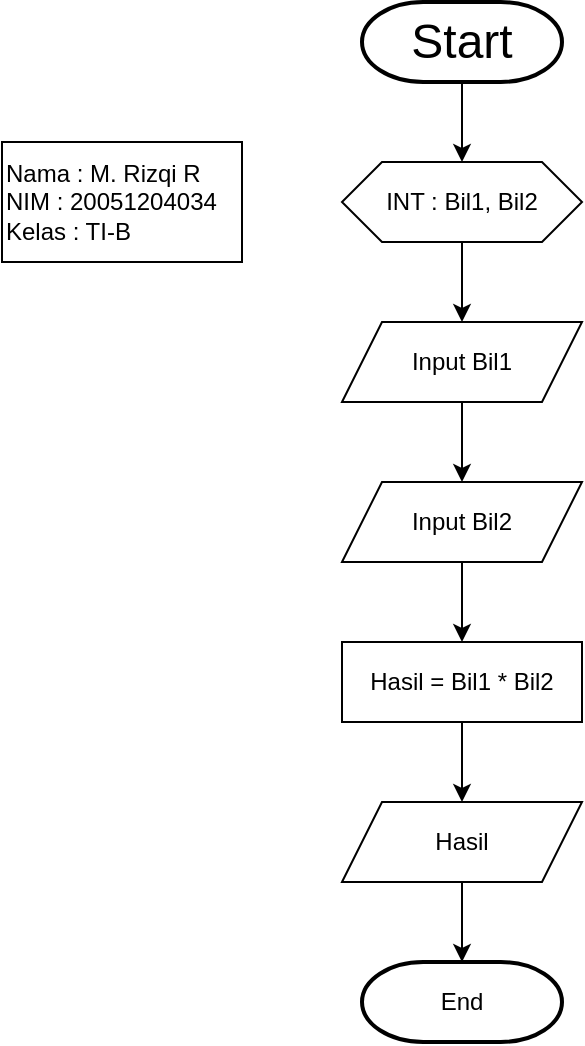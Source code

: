 <mxfile version="13.7.2" type="github">
  <diagram id="JNtuS3OIfYGRhtsuOtIA" name="Page-1">
    <mxGraphModel dx="1140" dy="634" grid="1" gridSize="10" guides="1" tooltips="1" connect="1" arrows="1" fold="1" page="1" pageScale="1" pageWidth="827" pageHeight="1169" math="0" shadow="0">
      <root>
        <mxCell id="0" />
        <mxCell id="1" parent="0" />
        <mxCell id="7WlRVvWlXRR7BNkaboEK-2" value="&lt;font style=&quot;font-size: 24px&quot;&gt;Start&lt;/font&gt;" style="strokeWidth=2;html=1;shape=mxgraph.flowchart.terminator;whiteSpace=wrap;" parent="1" vertex="1">
          <mxGeometry x="350" y="40" width="100" height="40" as="geometry" />
        </mxCell>
        <mxCell id="7WlRVvWlXRR7BNkaboEK-4" value="" style="endArrow=classic;html=1;exitX=0.5;exitY=1;exitDx=0;exitDy=0;exitPerimeter=0;" parent="1" source="7WlRVvWlXRR7BNkaboEK-2" target="7WlRVvWlXRR7BNkaboEK-7" edge="1">
          <mxGeometry width="50" height="50" relative="1" as="geometry">
            <mxPoint x="390" y="270" as="sourcePoint" />
            <mxPoint x="400" y="120" as="targetPoint" />
            <Array as="points">
              <mxPoint x="400" y="120" />
            </Array>
          </mxGeometry>
        </mxCell>
        <mxCell id="7WlRVvWlXRR7BNkaboEK-9" style="edgeStyle=orthogonalEdgeStyle;rounded=0;orthogonalLoop=1;jettySize=auto;html=1;exitX=0.5;exitY=1;exitDx=0;exitDy=0;entryX=0.5;entryY=0;entryDx=0;entryDy=0;" parent="1" source="7WlRVvWlXRR7BNkaboEK-7" target="7WlRVvWlXRR7BNkaboEK-8" edge="1">
          <mxGeometry relative="1" as="geometry" />
        </mxCell>
        <mxCell id="7WlRVvWlXRR7BNkaboEK-7" value="INT : Bil1, Bil2" style="shape=hexagon;perimeter=hexagonPerimeter2;whiteSpace=wrap;html=1;fixedSize=1;" parent="1" vertex="1">
          <mxGeometry x="340" y="120" width="120" height="40" as="geometry" />
        </mxCell>
        <mxCell id="7WlRVvWlXRR7BNkaboEK-11" style="edgeStyle=orthogonalEdgeStyle;rounded=0;orthogonalLoop=1;jettySize=auto;html=1;exitX=0.5;exitY=1;exitDx=0;exitDy=0;entryX=0.5;entryY=0;entryDx=0;entryDy=0;" parent="1" source="7WlRVvWlXRR7BNkaboEK-8" target="7WlRVvWlXRR7BNkaboEK-10" edge="1">
          <mxGeometry relative="1" as="geometry" />
        </mxCell>
        <mxCell id="7WlRVvWlXRR7BNkaboEK-8" value="Input Bil1" style="shape=parallelogram;perimeter=parallelogramPerimeter;whiteSpace=wrap;html=1;fixedSize=1;" parent="1" vertex="1">
          <mxGeometry x="340" y="200" width="120" height="40" as="geometry" />
        </mxCell>
        <mxCell id="7WlRVvWlXRR7BNkaboEK-13" style="edgeStyle=orthogonalEdgeStyle;rounded=0;orthogonalLoop=1;jettySize=auto;html=1;exitX=0.5;exitY=1;exitDx=0;exitDy=0;entryX=0.5;entryY=0;entryDx=0;entryDy=0;" parent="1" source="7WlRVvWlXRR7BNkaboEK-10" target="7WlRVvWlXRR7BNkaboEK-12" edge="1">
          <mxGeometry relative="1" as="geometry">
            <mxPoint x="430" y="350" as="targetPoint" />
          </mxGeometry>
        </mxCell>
        <mxCell id="7WlRVvWlXRR7BNkaboEK-10" value="Input Bil2" style="shape=parallelogram;perimeter=parallelogramPerimeter;whiteSpace=wrap;html=1;fixedSize=1;" parent="1" vertex="1">
          <mxGeometry x="340" y="280" width="120" height="40" as="geometry" />
        </mxCell>
        <mxCell id="7WlRVvWlXRR7BNkaboEK-15" style="edgeStyle=orthogonalEdgeStyle;rounded=0;orthogonalLoop=1;jettySize=auto;html=1;exitX=0.5;exitY=1;exitDx=0;exitDy=0;entryX=0.5;entryY=0;entryDx=0;entryDy=0;" parent="1" source="7WlRVvWlXRR7BNkaboEK-12" target="7WlRVvWlXRR7BNkaboEK-14" edge="1">
          <mxGeometry relative="1" as="geometry" />
        </mxCell>
        <mxCell id="7WlRVvWlXRR7BNkaboEK-12" value="Hasil = Bil1 * Bil2" style="rounded=0;whiteSpace=wrap;html=1;" parent="1" vertex="1">
          <mxGeometry x="340" y="360" width="120" height="40" as="geometry" />
        </mxCell>
        <mxCell id="7WlRVvWlXRR7BNkaboEK-17" value="" style="edgeStyle=orthogonalEdgeStyle;rounded=0;orthogonalLoop=1;jettySize=auto;html=1;" parent="1" source="7WlRVvWlXRR7BNkaboEK-14" target="7WlRVvWlXRR7BNkaboEK-16" edge="1">
          <mxGeometry relative="1" as="geometry" />
        </mxCell>
        <mxCell id="7WlRVvWlXRR7BNkaboEK-14" value="Hasil" style="shape=parallelogram;perimeter=parallelogramPerimeter;whiteSpace=wrap;html=1;fixedSize=1;" parent="1" vertex="1">
          <mxGeometry x="340" y="440" width="120" height="40" as="geometry" />
        </mxCell>
        <mxCell id="7WlRVvWlXRR7BNkaboEK-16" value="End" style="strokeWidth=2;html=1;shape=mxgraph.flowchart.terminator;whiteSpace=wrap;" parent="1" vertex="1">
          <mxGeometry x="350" y="520" width="100" height="40" as="geometry" />
        </mxCell>
        <mxCell id="nfMr9so63_ieQ2I6r88f-2" value="Nama : M. Rizqi R&lt;br&gt;NIM : 20051204034&lt;br&gt;Kelas : TI-B" style="whiteSpace=wrap;html=1;align=left;" vertex="1" parent="1">
          <mxGeometry x="170" y="110" width="120" height="60" as="geometry" />
        </mxCell>
      </root>
    </mxGraphModel>
  </diagram>
</mxfile>
